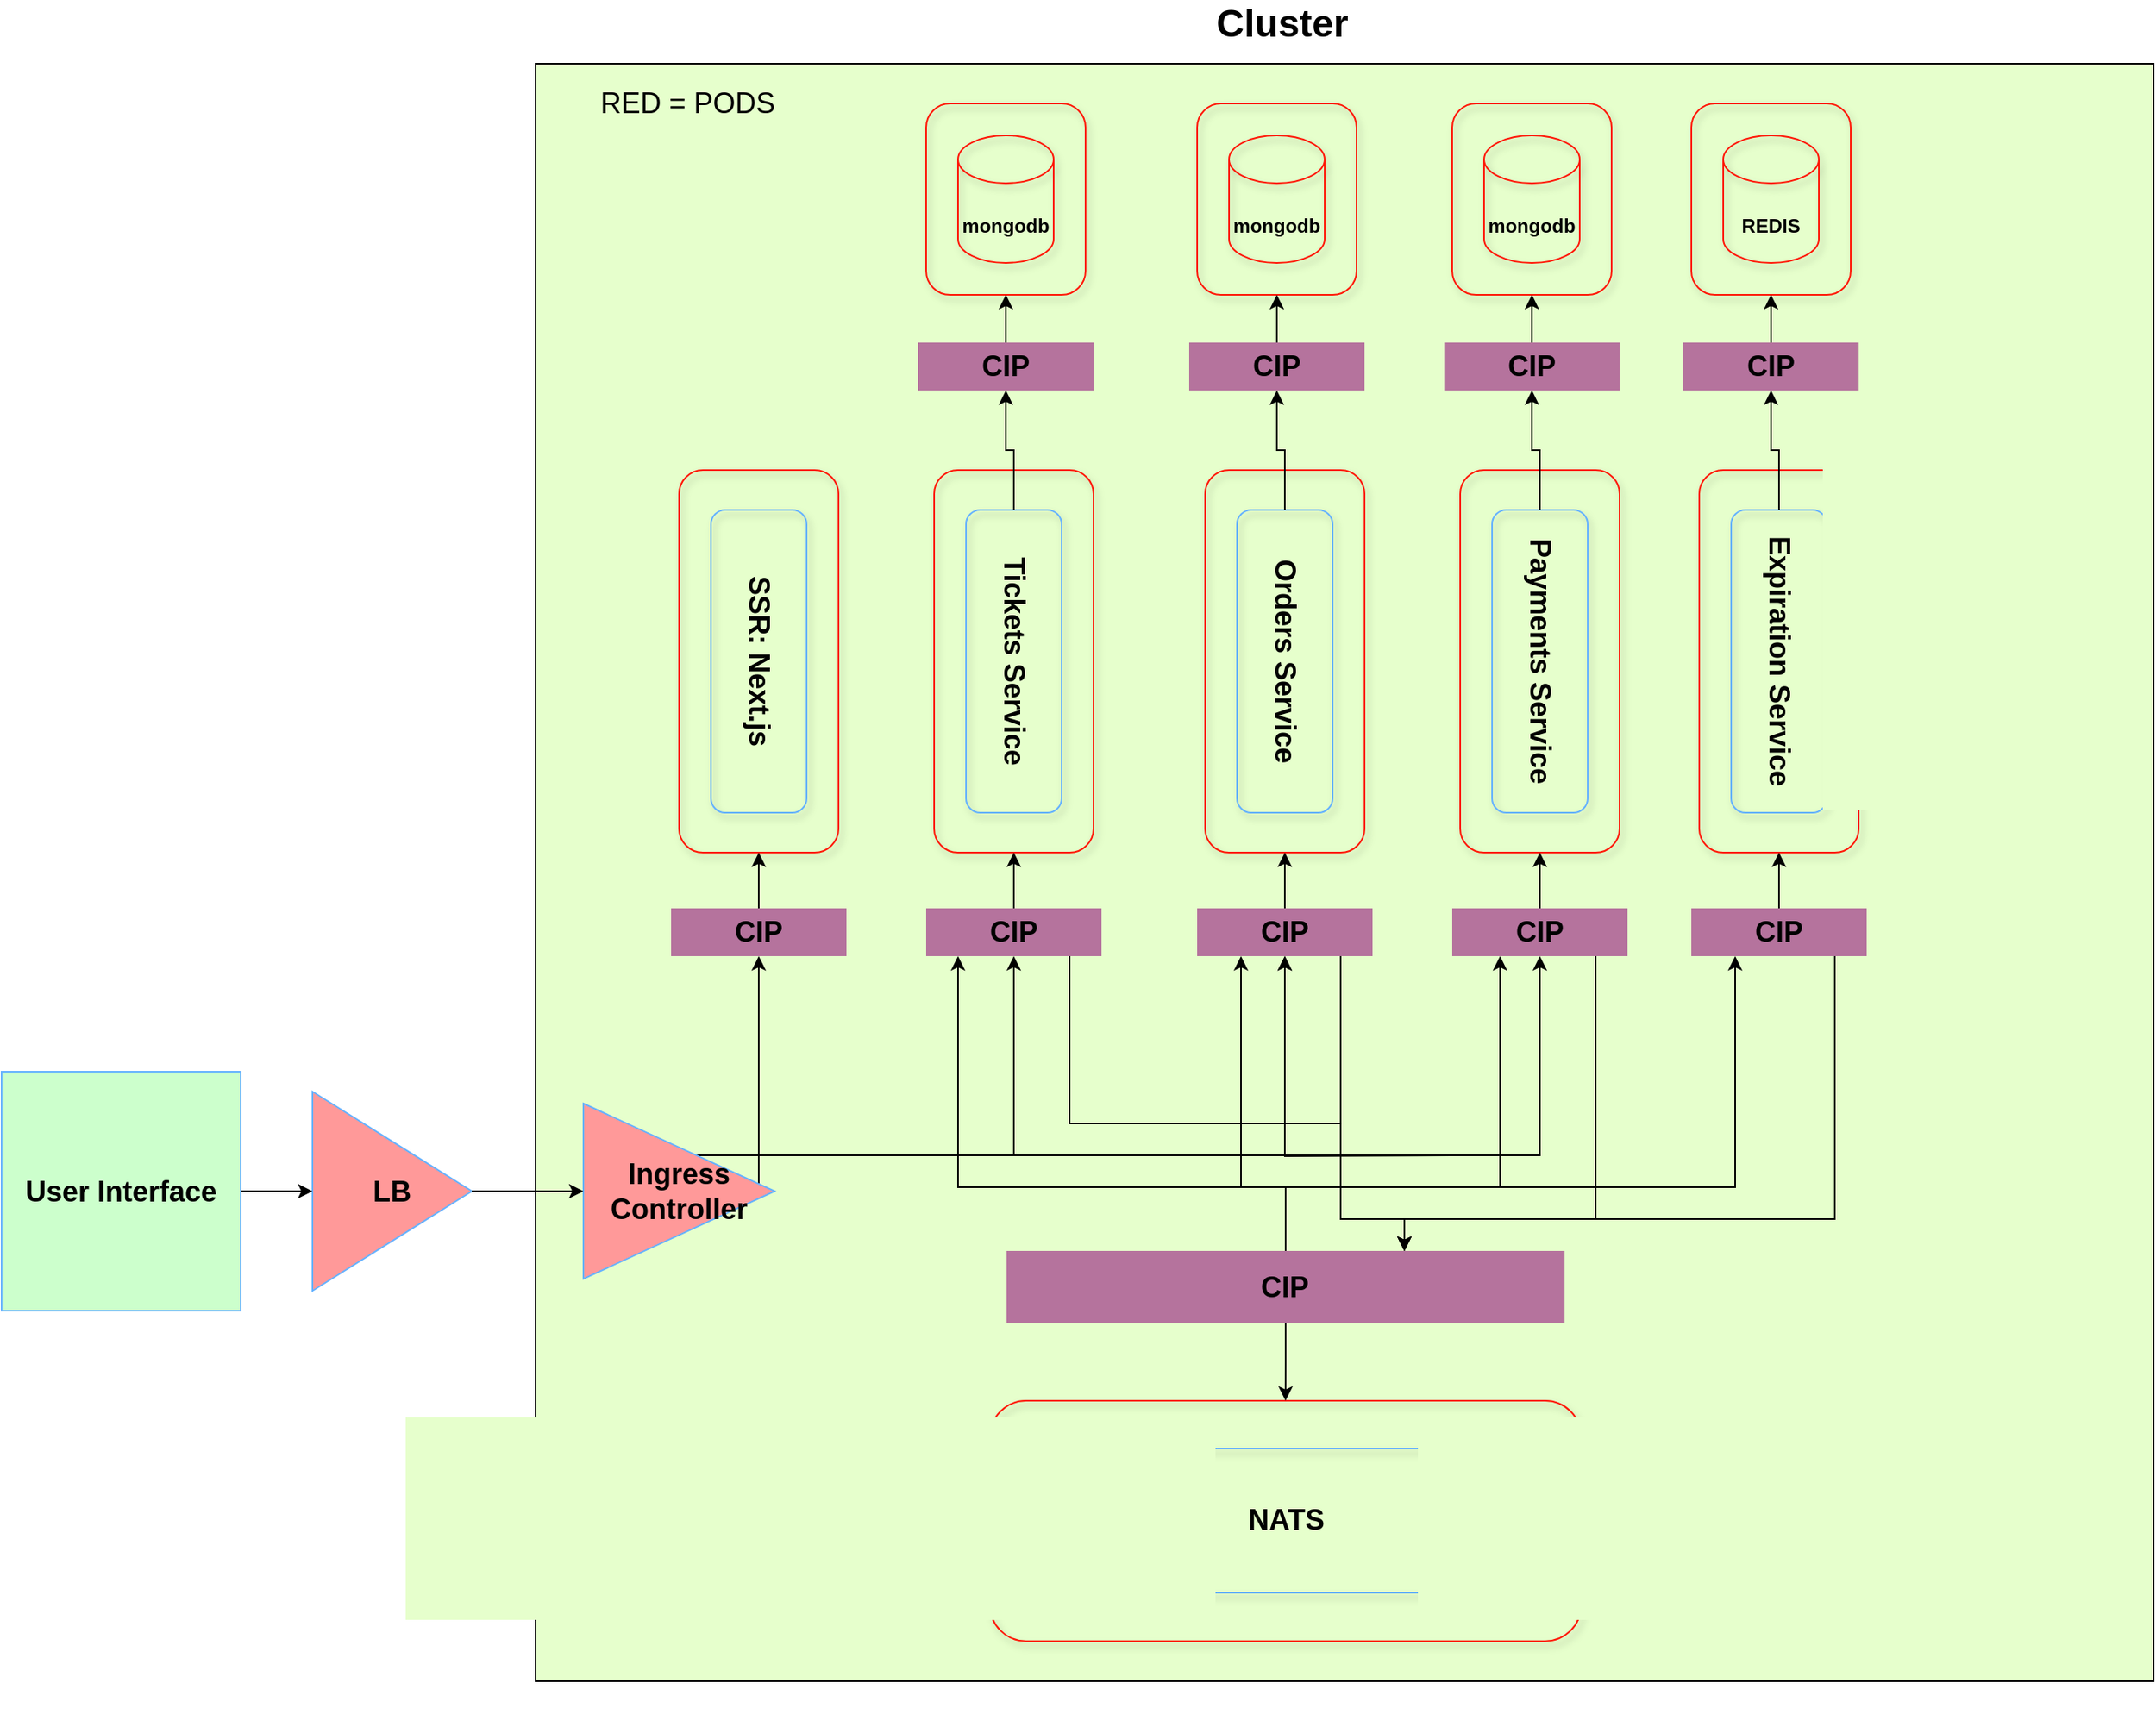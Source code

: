 <mxfile version="16.1.2" type="device"><diagram id="q9wXxjM_ykx0TMr-41ZR" name="Page-1"><mxGraphModel dx="2639" dy="1153" grid="1" gridSize="10" guides="1" tooltips="1" connect="1" arrows="1" fold="1" page="1" pageScale="1" pageWidth="850" pageHeight="1100" math="0" shadow="0"><root><mxCell id="0"/><mxCell id="1" parent="0"/><mxCell id="NYNyKy0_r3egmbN0h02k-190" value="&lt;b&gt;User Interface&lt;/b&gt;" style="whiteSpace=wrap;html=1;aspect=fixed;shadow=0;fontSize=18;strokeColor=#66B2FF;fillColor=#CCFFCC;" vertex="1" parent="1"><mxGeometry x="-790" y="707.5" width="150" height="150" as="geometry"/></mxCell><mxCell id="NYNyKy0_r3egmbN0h02k-1" value="" style="whiteSpace=wrap;html=1;aspect=fixed;fillColor=#E6FFCC;" vertex="1" parent="1"><mxGeometry x="-455" y="75" width="1015" height="1015" as="geometry"/></mxCell><mxCell id="NYNyKy0_r3egmbN0h02k-2" value="&lt;font style=&quot;font-size: 24px&quot;&gt;&lt;b&gt;Cluster&lt;/b&gt;&lt;/font&gt;" style="text;html=1;align=center;verticalAlign=middle;resizable=0;points=[];autosize=1;strokeColor=none;fillColor=none;" vertex="1" parent="1"><mxGeometry x="-37.5" y="40" width="100" height="20" as="geometry"/></mxCell><mxCell id="NYNyKy0_r3egmbN0h02k-89" value="" style="group" vertex="1" connectable="0" parent="1"><mxGeometry x="-370" y="330" width="110" height="305" as="geometry"/></mxCell><mxCell id="NYNyKy0_r3egmbN0h02k-94" value="&lt;b&gt;CIP&lt;/b&gt;" style="rounded=0;whiteSpace=wrap;html=1;shadow=0;fontSize=18;strokeColor=none;fillColor=#B5739D;" vertex="1" parent="NYNyKy0_r3egmbN0h02k-89"><mxGeometry y="275" width="110" height="30" as="geometry"/></mxCell><mxCell id="NYNyKy0_r3egmbN0h02k-97" value="" style="group" vertex="1" connectable="0" parent="NYNyKy0_r3egmbN0h02k-89"><mxGeometry x="5" width="100" height="240" as="geometry"/></mxCell><mxCell id="NYNyKy0_r3egmbN0h02k-90" value="" style="group" vertex="1" connectable="0" parent="NYNyKy0_r3egmbN0h02k-97"><mxGeometry width="100" height="240" as="geometry"/></mxCell><mxCell id="NYNyKy0_r3egmbN0h02k-91" value="" style="rounded=1;whiteSpace=wrap;html=1;shadow=1;fontSize=24;strokeColor=#FF1808;fillColor=none;rotation=90;" vertex="1" parent="NYNyKy0_r3egmbN0h02k-90"><mxGeometry x="-70" y="70" width="240" height="100" as="geometry"/></mxCell><mxCell id="NYNyKy0_r3egmbN0h02k-92" value="&lt;font style=&quot;font-size: 18px&quot;&gt;&lt;b&gt;SSR: Next.js&lt;br&gt;&lt;/b&gt;&lt;/font&gt;" style="rounded=1;whiteSpace=wrap;html=1;shadow=1;fontSize=12;strokeColor=#66B2FF;fillColor=none;rotation=90;" vertex="1" parent="NYNyKy0_r3egmbN0h02k-90"><mxGeometry x="-45" y="90" width="190" height="60" as="geometry"/></mxCell><mxCell id="NYNyKy0_r3egmbN0h02k-93" style="edgeStyle=orthogonalEdgeStyle;rounded=0;orthogonalLoop=1;jettySize=auto;html=1;entryX=1;entryY=0.5;entryDx=0;entryDy=0;fontSize=18;" edge="1" parent="NYNyKy0_r3egmbN0h02k-89" source="NYNyKy0_r3egmbN0h02k-94" target="NYNyKy0_r3egmbN0h02k-91"><mxGeometry relative="1" as="geometry"/></mxCell><mxCell id="NYNyKy0_r3egmbN0h02k-100" value="" style="group" vertex="1" connectable="0" parent="1"><mxGeometry x="-215" y="100" width="115" height="535" as="geometry"/></mxCell><mxCell id="NYNyKy0_r3egmbN0h02k-18" value="&lt;b&gt;CIP&lt;/b&gt;" style="rounded=0;whiteSpace=wrap;html=1;shadow=0;fontSize=18;strokeColor=none;fillColor=#B5739D;" vertex="1" parent="NYNyKy0_r3egmbN0h02k-100"><mxGeometry y="150" width="110" height="30" as="geometry"/></mxCell><mxCell id="NYNyKy0_r3egmbN0h02k-20" value="" style="group" vertex="1" connectable="0" parent="NYNyKy0_r3egmbN0h02k-100"><mxGeometry x="5" width="100" height="120" as="geometry"/></mxCell><mxCell id="NYNyKy0_r3egmbN0h02k-12" value="" style="group" vertex="1" connectable="0" parent="NYNyKy0_r3egmbN0h02k-20"><mxGeometry width="100" height="120" as="geometry"/></mxCell><mxCell id="NYNyKy0_r3egmbN0h02k-5" value="" style="rounded=1;whiteSpace=wrap;html=1;shadow=1;fontSize=24;strokeColor=#FF1808;fillColor=none;rotation=90;" vertex="1" parent="NYNyKy0_r3egmbN0h02k-12"><mxGeometry x="-10" y="10" width="120" height="100" as="geometry"/></mxCell><mxCell id="NYNyKy0_r3egmbN0h02k-6" value="&lt;font style=&quot;font-size: 12px&quot;&gt;&lt;b&gt;mongodb&lt;/b&gt;&lt;/font&gt;" style="shape=cylinder3;whiteSpace=wrap;html=1;boundedLbl=1;backgroundOutline=1;size=15;shadow=1;fontSize=24;strokeColor=#FF1808;fillColor=none;" vertex="1" parent="NYNyKy0_r3egmbN0h02k-12"><mxGeometry x="20" y="20" width="60" height="80" as="geometry"/></mxCell><mxCell id="NYNyKy0_r3egmbN0h02k-30" value="" style="group" vertex="1" connectable="0" parent="NYNyKy0_r3egmbN0h02k-100"><mxGeometry x="5" y="230" width="110" height="305" as="geometry"/></mxCell><mxCell id="NYNyKy0_r3egmbN0h02k-10" value="" style="group" vertex="1" connectable="0" parent="NYNyKy0_r3egmbN0h02k-30"><mxGeometry x="5" width="100" height="240" as="geometry"/></mxCell><mxCell id="NYNyKy0_r3egmbN0h02k-4" value="" style="rounded=1;whiteSpace=wrap;html=1;shadow=1;fontSize=24;strokeColor=#FF1808;fillColor=none;rotation=90;" vertex="1" parent="NYNyKy0_r3egmbN0h02k-10"><mxGeometry x="-70" y="70" width="240" height="100" as="geometry"/></mxCell><mxCell id="NYNyKy0_r3egmbN0h02k-7" value="&lt;font style=&quot;font-size: 18px&quot;&gt;&lt;b&gt;Tickets Service&lt;/b&gt;&lt;/font&gt;" style="rounded=1;whiteSpace=wrap;html=1;shadow=1;fontSize=12;strokeColor=#66B2FF;fillColor=none;rotation=90;" vertex="1" parent="NYNyKy0_r3egmbN0h02k-10"><mxGeometry x="-45" y="90" width="190" height="60" as="geometry"/></mxCell><mxCell id="NYNyKy0_r3egmbN0h02k-29" style="edgeStyle=orthogonalEdgeStyle;rounded=0;orthogonalLoop=1;jettySize=auto;html=1;entryX=1;entryY=0.5;entryDx=0;entryDy=0;fontSize=18;" edge="1" parent="NYNyKy0_r3egmbN0h02k-30" source="NYNyKy0_r3egmbN0h02k-27" target="NYNyKy0_r3egmbN0h02k-4"><mxGeometry relative="1" as="geometry"/></mxCell><mxCell id="NYNyKy0_r3egmbN0h02k-27" value="&lt;b&gt;CIP&lt;/b&gt;" style="rounded=0;whiteSpace=wrap;html=1;shadow=0;fontSize=18;strokeColor=none;fillColor=#B5739D;" vertex="1" parent="NYNyKy0_r3egmbN0h02k-30"><mxGeometry y="275" width="110" height="30" as="geometry"/></mxCell><mxCell id="NYNyKy0_r3egmbN0h02k-37" style="edgeStyle=orthogonalEdgeStyle;rounded=0;orthogonalLoop=1;jettySize=auto;html=1;entryX=0.5;entryY=1;entryDx=0;entryDy=0;fontSize=18;" edge="1" parent="NYNyKy0_r3egmbN0h02k-100" source="NYNyKy0_r3egmbN0h02k-7" target="NYNyKy0_r3egmbN0h02k-18"><mxGeometry relative="1" as="geometry"/></mxCell><mxCell id="NYNyKy0_r3egmbN0h02k-19" style="edgeStyle=orthogonalEdgeStyle;rounded=0;orthogonalLoop=1;jettySize=auto;html=1;entryX=1;entryY=0.5;entryDx=0;entryDy=0;fontSize=18;" edge="1" parent="NYNyKy0_r3egmbN0h02k-100" source="NYNyKy0_r3egmbN0h02k-18" target="NYNyKy0_r3egmbN0h02k-5"><mxGeometry relative="1" as="geometry"/></mxCell><mxCell id="NYNyKy0_r3egmbN0h02k-101" value="&lt;font style=&quot;font-size: 18px&quot;&gt;RED = PODS&lt;/font&gt;" style="text;html=1;align=center;verticalAlign=middle;resizable=0;points=[];autosize=1;strokeColor=none;fillColor=none;fontSize=18;" vertex="1" parent="1"><mxGeometry x="-425" y="85" width="130" height="30" as="geometry"/></mxCell><mxCell id="NYNyKy0_r3egmbN0h02k-110" value="" style="group" vertex="1" connectable="0" parent="1"><mxGeometry x="-45" y="100" width="115" height="535" as="geometry"/></mxCell><mxCell id="NYNyKy0_r3egmbN0h02k-112" value="" style="group" vertex="1" connectable="0" parent="NYNyKy0_r3egmbN0h02k-110"><mxGeometry x="5" width="100" height="120" as="geometry"/></mxCell><mxCell id="NYNyKy0_r3egmbN0h02k-113" value="" style="group" vertex="1" connectable="0" parent="NYNyKy0_r3egmbN0h02k-112"><mxGeometry width="100" height="120" as="geometry"/></mxCell><mxCell id="NYNyKy0_r3egmbN0h02k-114" value="" style="rounded=1;whiteSpace=wrap;html=1;shadow=1;fontSize=24;strokeColor=#FF1808;fillColor=none;rotation=90;" vertex="1" parent="NYNyKy0_r3egmbN0h02k-113"><mxGeometry x="-10" y="10" width="120" height="100" as="geometry"/></mxCell><mxCell id="NYNyKy0_r3egmbN0h02k-115" value="&lt;font style=&quot;font-size: 12px&quot;&gt;&lt;b&gt;mongodb&lt;/b&gt;&lt;/font&gt;" style="shape=cylinder3;whiteSpace=wrap;html=1;boundedLbl=1;backgroundOutline=1;size=15;shadow=1;fontSize=24;strokeColor=#FF1808;fillColor=none;" vertex="1" parent="NYNyKy0_r3egmbN0h02k-113"><mxGeometry x="20" y="20" width="60" height="80" as="geometry"/></mxCell><mxCell id="NYNyKy0_r3egmbN0h02k-136" value="" style="group" vertex="1" connectable="0" parent="NYNyKy0_r3egmbN0h02k-110"><mxGeometry y="150" width="115" height="385" as="geometry"/></mxCell><mxCell id="NYNyKy0_r3egmbN0h02k-111" value="&lt;b&gt;CIP&lt;/b&gt;" style="rounded=0;whiteSpace=wrap;html=1;shadow=0;fontSize=18;strokeColor=none;fillColor=#B5739D;" vertex="1" parent="NYNyKy0_r3egmbN0h02k-136"><mxGeometry width="110" height="30" as="geometry"/></mxCell><mxCell id="NYNyKy0_r3egmbN0h02k-116" value="" style="group" vertex="1" connectable="0" parent="NYNyKy0_r3egmbN0h02k-136"><mxGeometry x="5" y="80" width="110" height="305" as="geometry"/></mxCell><mxCell id="NYNyKy0_r3egmbN0h02k-117" value="" style="group" vertex="1" connectable="0" parent="NYNyKy0_r3egmbN0h02k-116"><mxGeometry x="5" width="100" height="240" as="geometry"/></mxCell><mxCell id="NYNyKy0_r3egmbN0h02k-118" value="" style="rounded=1;whiteSpace=wrap;html=1;shadow=1;fontSize=24;strokeColor=#FF1808;fillColor=none;rotation=90;" vertex="1" parent="NYNyKy0_r3egmbN0h02k-117"><mxGeometry x="-70" y="70" width="240" height="100" as="geometry"/></mxCell><mxCell id="NYNyKy0_r3egmbN0h02k-119" value="&lt;font style=&quot;font-size: 18px&quot;&gt;&lt;b&gt;Orders Service&lt;br&gt;&lt;/b&gt;&lt;/font&gt;" style="rounded=1;whiteSpace=wrap;html=1;shadow=1;fontSize=12;strokeColor=#66B2FF;fillColor=none;rotation=90;" vertex="1" parent="NYNyKy0_r3egmbN0h02k-117"><mxGeometry x="-45" y="90" width="190" height="60" as="geometry"/></mxCell><mxCell id="NYNyKy0_r3egmbN0h02k-120" style="edgeStyle=orthogonalEdgeStyle;rounded=0;orthogonalLoop=1;jettySize=auto;html=1;entryX=1;entryY=0.5;entryDx=0;entryDy=0;fontSize=18;" edge="1" parent="NYNyKy0_r3egmbN0h02k-116" source="NYNyKy0_r3egmbN0h02k-121" target="NYNyKy0_r3egmbN0h02k-118"><mxGeometry relative="1" as="geometry"/></mxCell><mxCell id="NYNyKy0_r3egmbN0h02k-121" value="&lt;b&gt;CIP&lt;/b&gt;" style="rounded=0;whiteSpace=wrap;html=1;shadow=0;fontSize=18;strokeColor=none;fillColor=#B5739D;" vertex="1" parent="NYNyKy0_r3egmbN0h02k-116"><mxGeometry y="275" width="110" height="30" as="geometry"/></mxCell><mxCell id="NYNyKy0_r3egmbN0h02k-122" style="edgeStyle=orthogonalEdgeStyle;rounded=0;orthogonalLoop=1;jettySize=auto;html=1;entryX=0.5;entryY=1;entryDx=0;entryDy=0;fontSize=18;" edge="1" parent="NYNyKy0_r3egmbN0h02k-136" source="NYNyKy0_r3egmbN0h02k-119" target="NYNyKy0_r3egmbN0h02k-111"><mxGeometry relative="1" as="geometry"/></mxCell><mxCell id="NYNyKy0_r3egmbN0h02k-123" style="edgeStyle=orthogonalEdgeStyle;rounded=0;orthogonalLoop=1;jettySize=auto;html=1;entryX=1;entryY=0.5;entryDx=0;entryDy=0;fontSize=18;" edge="1" parent="NYNyKy0_r3egmbN0h02k-110" source="NYNyKy0_r3egmbN0h02k-111" target="NYNyKy0_r3egmbN0h02k-114"><mxGeometry relative="1" as="geometry"/></mxCell><mxCell id="NYNyKy0_r3egmbN0h02k-137" value="" style="group" vertex="1" connectable="0" parent="1"><mxGeometry x="115" y="100" width="115" height="535" as="geometry"/></mxCell><mxCell id="NYNyKy0_r3egmbN0h02k-138" value="" style="group" vertex="1" connectable="0" parent="NYNyKy0_r3egmbN0h02k-137"><mxGeometry x="5" width="100" height="120" as="geometry"/></mxCell><mxCell id="NYNyKy0_r3egmbN0h02k-139" value="" style="group" vertex="1" connectable="0" parent="NYNyKy0_r3egmbN0h02k-138"><mxGeometry width="100" height="120" as="geometry"/></mxCell><mxCell id="NYNyKy0_r3egmbN0h02k-140" value="" style="rounded=1;whiteSpace=wrap;html=1;shadow=1;fontSize=24;strokeColor=#FF1808;fillColor=none;rotation=90;" vertex="1" parent="NYNyKy0_r3egmbN0h02k-139"><mxGeometry x="-10" y="10" width="120" height="100" as="geometry"/></mxCell><mxCell id="NYNyKy0_r3egmbN0h02k-141" value="&lt;font style=&quot;font-size: 12px&quot;&gt;&lt;b&gt;mongodb&lt;/b&gt;&lt;/font&gt;" style="shape=cylinder3;whiteSpace=wrap;html=1;boundedLbl=1;backgroundOutline=1;size=15;shadow=1;fontSize=24;strokeColor=#FF1808;fillColor=none;" vertex="1" parent="NYNyKy0_r3egmbN0h02k-139"><mxGeometry x="20" y="20" width="60" height="80" as="geometry"/></mxCell><mxCell id="NYNyKy0_r3egmbN0h02k-142" value="" style="group" vertex="1" connectable="0" parent="NYNyKy0_r3egmbN0h02k-137"><mxGeometry y="150" width="115" height="385" as="geometry"/></mxCell><mxCell id="NYNyKy0_r3egmbN0h02k-143" value="&lt;b&gt;CIP&lt;/b&gt;" style="rounded=0;whiteSpace=wrap;html=1;shadow=0;fontSize=18;strokeColor=none;fillColor=#B5739D;" vertex="1" parent="NYNyKy0_r3egmbN0h02k-142"><mxGeometry width="110" height="30" as="geometry"/></mxCell><mxCell id="NYNyKy0_r3egmbN0h02k-144" value="" style="group" vertex="1" connectable="0" parent="NYNyKy0_r3egmbN0h02k-142"><mxGeometry x="5" y="80" width="110" height="305" as="geometry"/></mxCell><mxCell id="NYNyKy0_r3egmbN0h02k-145" value="" style="group" vertex="1" connectable="0" parent="NYNyKy0_r3egmbN0h02k-144"><mxGeometry x="5" width="100" height="240" as="geometry"/></mxCell><mxCell id="NYNyKy0_r3egmbN0h02k-146" value="" style="rounded=1;whiteSpace=wrap;html=1;shadow=1;fontSize=24;strokeColor=#FF1808;fillColor=none;rotation=90;" vertex="1" parent="NYNyKy0_r3egmbN0h02k-145"><mxGeometry x="-70" y="70" width="240" height="100" as="geometry"/></mxCell><mxCell id="NYNyKy0_r3egmbN0h02k-147" value="&lt;font style=&quot;font-size: 18px&quot;&gt;&lt;b&gt;Payments Service&lt;br&gt;&lt;/b&gt;&lt;/font&gt;" style="rounded=1;whiteSpace=wrap;html=1;shadow=1;fontSize=12;strokeColor=#66B2FF;fillColor=none;rotation=90;" vertex="1" parent="NYNyKy0_r3egmbN0h02k-145"><mxGeometry x="-45" y="90" width="190" height="60" as="geometry"/></mxCell><mxCell id="NYNyKy0_r3egmbN0h02k-148" style="edgeStyle=orthogonalEdgeStyle;rounded=0;orthogonalLoop=1;jettySize=auto;html=1;entryX=1;entryY=0.5;entryDx=0;entryDy=0;fontSize=18;" edge="1" parent="NYNyKy0_r3egmbN0h02k-144" source="NYNyKy0_r3egmbN0h02k-149" target="NYNyKy0_r3egmbN0h02k-146"><mxGeometry relative="1" as="geometry"/></mxCell><mxCell id="NYNyKy0_r3egmbN0h02k-149" value="&lt;b&gt;CIP&lt;/b&gt;" style="rounded=0;whiteSpace=wrap;html=1;shadow=0;fontSize=18;strokeColor=none;fillColor=#B5739D;" vertex="1" parent="NYNyKy0_r3egmbN0h02k-144"><mxGeometry y="275" width="110" height="30" as="geometry"/></mxCell><mxCell id="NYNyKy0_r3egmbN0h02k-150" style="edgeStyle=orthogonalEdgeStyle;rounded=0;orthogonalLoop=1;jettySize=auto;html=1;entryX=0.5;entryY=1;entryDx=0;entryDy=0;fontSize=18;" edge="1" parent="NYNyKy0_r3egmbN0h02k-142" source="NYNyKy0_r3egmbN0h02k-147" target="NYNyKy0_r3egmbN0h02k-143"><mxGeometry relative="1" as="geometry"/></mxCell><mxCell id="NYNyKy0_r3egmbN0h02k-151" style="edgeStyle=orthogonalEdgeStyle;rounded=0;orthogonalLoop=1;jettySize=auto;html=1;entryX=1;entryY=0.5;entryDx=0;entryDy=0;fontSize=18;" edge="1" parent="NYNyKy0_r3egmbN0h02k-137" source="NYNyKy0_r3egmbN0h02k-143" target="NYNyKy0_r3egmbN0h02k-140"><mxGeometry relative="1" as="geometry"/></mxCell><mxCell id="NYNyKy0_r3egmbN0h02k-166" value="" style="group" vertex="1" connectable="0" parent="1"><mxGeometry x="265" y="100" width="115" height="535" as="geometry"/></mxCell><mxCell id="NYNyKy0_r3egmbN0h02k-167" value="" style="group" vertex="1" connectable="0" parent="NYNyKy0_r3egmbN0h02k-166"><mxGeometry x="5" width="100" height="120" as="geometry"/></mxCell><mxCell id="NYNyKy0_r3egmbN0h02k-168" value="" style="group" vertex="1" connectable="0" parent="NYNyKy0_r3egmbN0h02k-167"><mxGeometry width="100" height="120" as="geometry"/></mxCell><mxCell id="NYNyKy0_r3egmbN0h02k-169" value="" style="rounded=1;whiteSpace=wrap;html=1;shadow=1;fontSize=24;strokeColor=#FF1808;fillColor=none;rotation=90;" vertex="1" parent="NYNyKy0_r3egmbN0h02k-168"><mxGeometry x="-10" y="10" width="120" height="100" as="geometry"/></mxCell><mxCell id="NYNyKy0_r3egmbN0h02k-170" value="&lt;span style=&quot;font-size: 12px&quot;&gt;&lt;b&gt;REDIS&lt;/b&gt;&lt;/span&gt;" style="shape=cylinder3;whiteSpace=wrap;html=1;boundedLbl=1;backgroundOutline=1;size=15;shadow=1;fontSize=24;strokeColor=#FF1808;fillColor=none;" vertex="1" parent="NYNyKy0_r3egmbN0h02k-168"><mxGeometry x="20" y="20" width="60" height="80" as="geometry"/></mxCell><mxCell id="NYNyKy0_r3egmbN0h02k-171" value="" style="group" vertex="1" connectable="0" parent="NYNyKy0_r3egmbN0h02k-166"><mxGeometry y="150" width="115" height="385" as="geometry"/></mxCell><mxCell id="NYNyKy0_r3egmbN0h02k-172" value="&lt;b&gt;CIP&lt;/b&gt;" style="rounded=0;whiteSpace=wrap;html=1;shadow=0;fontSize=18;strokeColor=none;fillColor=#B5739D;" vertex="1" parent="NYNyKy0_r3egmbN0h02k-171"><mxGeometry width="110" height="30" as="geometry"/></mxCell><mxCell id="NYNyKy0_r3egmbN0h02k-173" value="" style="group" vertex="1" connectable="0" parent="NYNyKy0_r3egmbN0h02k-171"><mxGeometry x="5" y="80" width="110" height="305" as="geometry"/></mxCell><mxCell id="NYNyKy0_r3egmbN0h02k-174" value="" style="group" vertex="1" connectable="0" parent="NYNyKy0_r3egmbN0h02k-173"><mxGeometry x="5" width="100" height="240" as="geometry"/></mxCell><mxCell id="NYNyKy0_r3egmbN0h02k-175" value="" style="rounded=1;whiteSpace=wrap;html=1;shadow=1;fontSize=24;strokeColor=#FF1808;fillColor=none;rotation=90;" vertex="1" parent="NYNyKy0_r3egmbN0h02k-174"><mxGeometry x="-70" y="70" width="240" height="100" as="geometry"/></mxCell><mxCell id="NYNyKy0_r3egmbN0h02k-176" value="&lt;font style=&quot;font-size: 18px&quot;&gt;&lt;b&gt;Expiration Service&lt;br&gt;&lt;/b&gt;&lt;/font&gt;" style="rounded=1;whiteSpace=wrap;html=1;shadow=1;fontSize=12;strokeColor=#66B2FF;fillColor=none;rotation=90;" vertex="1" parent="NYNyKy0_r3egmbN0h02k-174"><mxGeometry x="-45" y="90" width="190" height="60" as="geometry"/></mxCell><mxCell id="NYNyKy0_r3egmbN0h02k-177" style="edgeStyle=orthogonalEdgeStyle;rounded=0;orthogonalLoop=1;jettySize=auto;html=1;entryX=1;entryY=0.5;entryDx=0;entryDy=0;fontSize=18;" edge="1" parent="NYNyKy0_r3egmbN0h02k-173" source="NYNyKy0_r3egmbN0h02k-178" target="NYNyKy0_r3egmbN0h02k-175"><mxGeometry relative="1" as="geometry"/></mxCell><mxCell id="NYNyKy0_r3egmbN0h02k-178" value="&lt;b&gt;CIP&lt;/b&gt;" style="rounded=0;whiteSpace=wrap;html=1;shadow=0;fontSize=18;strokeColor=none;fillColor=#B5739D;" vertex="1" parent="NYNyKy0_r3egmbN0h02k-173"><mxGeometry y="275" width="110" height="30" as="geometry"/></mxCell><mxCell id="NYNyKy0_r3egmbN0h02k-179" style="edgeStyle=orthogonalEdgeStyle;rounded=0;orthogonalLoop=1;jettySize=auto;html=1;entryX=0.5;entryY=1;entryDx=0;entryDy=0;fontSize=18;" edge="1" parent="NYNyKy0_r3egmbN0h02k-171" source="NYNyKy0_r3egmbN0h02k-176" target="NYNyKy0_r3egmbN0h02k-172"><mxGeometry relative="1" as="geometry"/></mxCell><mxCell id="NYNyKy0_r3egmbN0h02k-180" style="edgeStyle=orthogonalEdgeStyle;rounded=0;orthogonalLoop=1;jettySize=auto;html=1;entryX=1;entryY=0.5;entryDx=0;entryDy=0;fontSize=18;" edge="1" parent="NYNyKy0_r3egmbN0h02k-166" source="NYNyKy0_r3egmbN0h02k-172" target="NYNyKy0_r3egmbN0h02k-169"><mxGeometry relative="1" as="geometry"/></mxCell><mxCell id="NYNyKy0_r3egmbN0h02k-181" value="&lt;b&gt;LB&lt;/b&gt;" style="triangle;whiteSpace=wrap;html=1;shadow=0;fontSize=18;strokeColor=#66B2FF;fillColor=#FF9999;" vertex="1" parent="1"><mxGeometry x="-595" y="720" width="100" height="125" as="geometry"/></mxCell><mxCell id="NYNyKy0_r3egmbN0h02k-184" style="edgeStyle=orthogonalEdgeStyle;rounded=0;orthogonalLoop=1;jettySize=auto;html=1;entryX=0.5;entryY=1;entryDx=0;entryDy=0;fontSize=18;" edge="1" parent="1" source="NYNyKy0_r3egmbN0h02k-183" target="NYNyKy0_r3egmbN0h02k-94"><mxGeometry relative="1" as="geometry"><Array as="points"><mxPoint x="-315" y="730"/><mxPoint x="-315" y="730"/></Array></mxGeometry></mxCell><mxCell id="NYNyKy0_r3egmbN0h02k-185" style="edgeStyle=orthogonalEdgeStyle;rounded=0;orthogonalLoop=1;jettySize=auto;html=1;fontSize=18;entryX=0.5;entryY=1;entryDx=0;entryDy=0;" edge="1" parent="1" source="NYNyKy0_r3egmbN0h02k-183" target="NYNyKy0_r3egmbN0h02k-27"><mxGeometry relative="1" as="geometry"><mxPoint x="-155" y="640" as="targetPoint"/><Array as="points"><mxPoint x="-155" y="760"/></Array></mxGeometry></mxCell><mxCell id="NYNyKy0_r3egmbN0h02k-186" style="edgeStyle=orthogonalEdgeStyle;rounded=0;orthogonalLoop=1;jettySize=auto;html=1;fontSize=18;" edge="1" parent="1" source="NYNyKy0_r3egmbN0h02k-183" target="NYNyKy0_r3egmbN0h02k-121"><mxGeometry relative="1" as="geometry"><Array as="points"><mxPoint x="15" y="760"/></Array></mxGeometry></mxCell><mxCell id="NYNyKy0_r3egmbN0h02k-187" style="edgeStyle=orthogonalEdgeStyle;rounded=0;orthogonalLoop=1;jettySize=auto;html=1;fontSize=18;" edge="1" parent="1" source="NYNyKy0_r3egmbN0h02k-183" target="NYNyKy0_r3egmbN0h02k-149"><mxGeometry relative="1" as="geometry"><Array as="points"><mxPoint x="175" y="760"/></Array></mxGeometry></mxCell><mxCell id="NYNyKy0_r3egmbN0h02k-183" value="&lt;b&gt;Ingress Controller&lt;/b&gt;" style="triangle;whiteSpace=wrap;html=1;shadow=0;fontSize=18;strokeColor=#66B2FF;fillColor=#FF9999;" vertex="1" parent="1"><mxGeometry x="-425" y="727.5" width="120" height="110" as="geometry"/></mxCell><mxCell id="NYNyKy0_r3egmbN0h02k-189" style="edgeStyle=orthogonalEdgeStyle;rounded=0;orthogonalLoop=1;jettySize=auto;html=1;fontSize=18;" edge="1" parent="1" source="NYNyKy0_r3egmbN0h02k-181" target="NYNyKy0_r3egmbN0h02k-183"><mxGeometry relative="1" as="geometry"/></mxCell><mxCell id="NYNyKy0_r3egmbN0h02k-191" style="edgeStyle=orthogonalEdgeStyle;rounded=0;orthogonalLoop=1;jettySize=auto;html=1;entryX=0;entryY=0.5;entryDx=0;entryDy=0;fontSize=18;" edge="1" parent="1" source="NYNyKy0_r3egmbN0h02k-190" target="NYNyKy0_r3egmbN0h02k-181"><mxGeometry relative="1" as="geometry"/></mxCell><mxCell id="NYNyKy0_r3egmbN0h02k-194" value="" style="group;rotation=-90;" vertex="1" connectable="0" parent="1"><mxGeometry x="-20" y="760" width="220.909" height="460" as="geometry"/></mxCell><mxCell id="NYNyKy0_r3egmbN0h02k-196" value="" style="group;rotation=-90;" vertex="1" connectable="0" parent="NYNyKy0_r3egmbN0h02k-194"><mxGeometry x="-42" y="49" width="262.909" height="361.967" as="geometry"/></mxCell><mxCell id="NYNyKy0_r3egmbN0h02k-197" value="" style="group;rotation=-90;" vertex="1" connectable="0" parent="NYNyKy0_r3egmbN0h02k-196"><mxGeometry width="262.909" height="361.967" as="geometry"/></mxCell><mxCell id="NYNyKy0_r3egmbN0h02k-202" value="" style="group" vertex="1" connectable="0" parent="NYNyKy0_r3egmbN0h02k-197"><mxGeometry x="-108" y="105" width="370.909" height="150.82" as="geometry"/></mxCell><mxCell id="NYNyKy0_r3egmbN0h02k-198" value="" style="rounded=1;whiteSpace=wrap;html=1;shadow=1;fontSize=24;strokeColor=#FF1808;fillColor=none;rotation=0;" vertex="1" parent="NYNyKy0_r3egmbN0h02k-202"><mxGeometry width="370.909" height="150.82" as="geometry"/></mxCell><mxCell id="NYNyKy0_r3egmbN0h02k-199" value="&lt;font style=&quot;font-size: 18px&quot;&gt;&lt;b&gt;NATS&lt;br&gt;&lt;/b&gt;&lt;/font&gt;" style="rounded=1;whiteSpace=wrap;html=1;shadow=1;fontSize=12;strokeColor=#66B2FF;fillColor=none;rotation=0;" vertex="1" parent="NYNyKy0_r3egmbN0h02k-202"><mxGeometry x="39" y="30" width="293.636" height="90.492" as="geometry"/></mxCell><mxCell id="NYNyKy0_r3egmbN0h02k-201" style="edgeStyle=orthogonalEdgeStyle;rounded=0;orthogonalLoop=1;jettySize=auto;html=1;fontSize=18;" edge="1" parent="1" source="NYNyKy0_r3egmbN0h02k-195" target="NYNyKy0_r3egmbN0h02k-198"><mxGeometry relative="1" as="geometry"/></mxCell><mxCell id="NYNyKy0_r3egmbN0h02k-209" style="edgeStyle=orthogonalEdgeStyle;rounded=0;orthogonalLoop=1;jettySize=auto;html=1;fontSize=18;" edge="1" parent="1" source="NYNyKy0_r3egmbN0h02k-195" target="NYNyKy0_r3egmbN0h02k-149"><mxGeometry relative="1" as="geometry"><mxPoint x="150" y="640" as="targetPoint"/><Array as="points"><mxPoint x="16" y="780"/><mxPoint x="150" y="780"/></Array></mxGeometry></mxCell><mxCell id="NYNyKy0_r3egmbN0h02k-210" style="edgeStyle=orthogonalEdgeStyle;rounded=0;orthogonalLoop=1;jettySize=auto;html=1;entryX=0.25;entryY=1;entryDx=0;entryDy=0;fontSize=18;" edge="1" parent="1" source="NYNyKy0_r3egmbN0h02k-195" target="NYNyKy0_r3egmbN0h02k-121"><mxGeometry relative="1" as="geometry"><Array as="points"><mxPoint x="16" y="780"/><mxPoint x="-12" y="780"/></Array></mxGeometry></mxCell><mxCell id="NYNyKy0_r3egmbN0h02k-211" style="edgeStyle=orthogonalEdgeStyle;rounded=0;orthogonalLoop=1;jettySize=auto;html=1;entryX=0.25;entryY=1;entryDx=0;entryDy=0;fontSize=18;fillColor=#0829FF;shadow=0;strokeColor=#000000;" edge="1" parent="1" source="NYNyKy0_r3egmbN0h02k-195" target="NYNyKy0_r3egmbN0h02k-178"><mxGeometry relative="1" as="geometry"><Array as="points"><mxPoint x="16" y="780"/><mxPoint x="298" y="780"/></Array></mxGeometry></mxCell><mxCell id="NYNyKy0_r3egmbN0h02k-212" style="edgeStyle=orthogonalEdgeStyle;rounded=0;orthogonalLoop=1;jettySize=auto;html=1;fontSize=18;" edge="1" parent="1" source="NYNyKy0_r3egmbN0h02k-195" target="NYNyKy0_r3egmbN0h02k-27"><mxGeometry relative="1" as="geometry"><mxPoint x="-190" y="640" as="targetPoint"/><Array as="points"><mxPoint x="16" y="780"/><mxPoint x="-190" y="780"/></Array></mxGeometry></mxCell><mxCell id="NYNyKy0_r3egmbN0h02k-195" value="&lt;b&gt;CIP&lt;/b&gt;" style="rounded=0;whiteSpace=wrap;html=1;shadow=0;fontSize=18;strokeColor=none;fillColor=#B5739D;rotation=0;" vertex="1" parent="1"><mxGeometry x="-159.55" y="820" width="350" height="45.25" as="geometry"/></mxCell><mxCell id="NYNyKy0_r3egmbN0h02k-206" style="edgeStyle=orthogonalEdgeStyle;rounded=0;orthogonalLoop=1;jettySize=auto;html=1;fontSize=18;" edge="1" parent="1" source="NYNyKy0_r3egmbN0h02k-178" target="NYNyKy0_r3egmbN0h02k-195"><mxGeometry relative="1" as="geometry"><Array as="points"><mxPoint x="360" y="800"/><mxPoint x="90" y="800"/></Array></mxGeometry></mxCell><mxCell id="NYNyKy0_r3egmbN0h02k-207" value="" style="edgeStyle=orthogonalEdgeStyle;rounded=0;orthogonalLoop=1;jettySize=auto;html=1;fontSize=18;" edge="1" parent="1" target="NYNyKy0_r3egmbN0h02k-121"><mxGeometry relative="1" as="geometry"><mxPoint x="120" y="760" as="sourcePoint"/></mxGeometry></mxCell><mxCell id="NYNyKy0_r3egmbN0h02k-208" style="edgeStyle=orthogonalEdgeStyle;rounded=0;orthogonalLoop=1;jettySize=auto;html=1;fontSize=18;" edge="1" parent="1" source="NYNyKy0_r3egmbN0h02k-149" target="NYNyKy0_r3egmbN0h02k-195"><mxGeometry relative="1" as="geometry"><Array as="points"><mxPoint x="210" y="800"/><mxPoint x="90" y="800"/></Array></mxGeometry></mxCell><mxCell id="NYNyKy0_r3egmbN0h02k-213" style="edgeStyle=orthogonalEdgeStyle;rounded=0;orthogonalLoop=1;jettySize=auto;html=1;shadow=0;fontSize=18;strokeColor=#000000;fillColor=#0829FF;" edge="1" parent="1" source="NYNyKy0_r3egmbN0h02k-121"><mxGeometry relative="1" as="geometry"><mxPoint x="90" y="820" as="targetPoint"/><Array as="points"><mxPoint x="50" y="800"/><mxPoint x="90" y="800"/></Array></mxGeometry></mxCell><mxCell id="NYNyKy0_r3egmbN0h02k-214" style="edgeStyle=orthogonalEdgeStyle;rounded=0;orthogonalLoop=1;jettySize=auto;html=1;shadow=0;fontSize=18;strokeColor=#000000;fillColor=#0829FF;" edge="1" parent="1" source="NYNyKy0_r3egmbN0h02k-27"><mxGeometry relative="1" as="geometry"><mxPoint x="90" y="820" as="targetPoint"/><Array as="points"><mxPoint x="-120" y="740"/><mxPoint x="50" y="740"/><mxPoint x="50" y="800"/><mxPoint x="90" y="800"/></Array></mxGeometry></mxCell></root></mxGraphModel></diagram></mxfile>